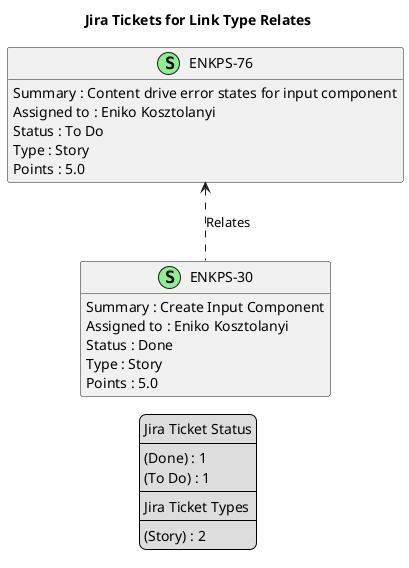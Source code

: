 @startuml
'https://plantuml.com/class-diagram

' GENERATE CLASS DIAGRAM ===========
' Generated at    : Tue May 14 10:46:39 CEST 2024

title Jira Tickets for Link Type Relates
hide empty members

legend
Jira Ticket Status
----
(Done) : 1
(To Do) : 1
----
Jira Ticket Types
----
(Story) : 2
end legend


' Tickets =======
class "ENKPS-30" << (S,lightgreen) >> {
  Summary : Create Input Component
  Assigned to : Eniko Kosztolanyi
  Status : Done
  Type : Story
  Points : 5.0
}

class "ENKPS-76" << (S,lightgreen) >> {
  Summary : Content drive error states for input component
  Assigned to : Eniko Kosztolanyi
  Status : To Do
  Type : Story
  Points : 5.0
}



' Links =======
"ENKPS-76" <.. "ENKPS-30" : Relates


@enduml
